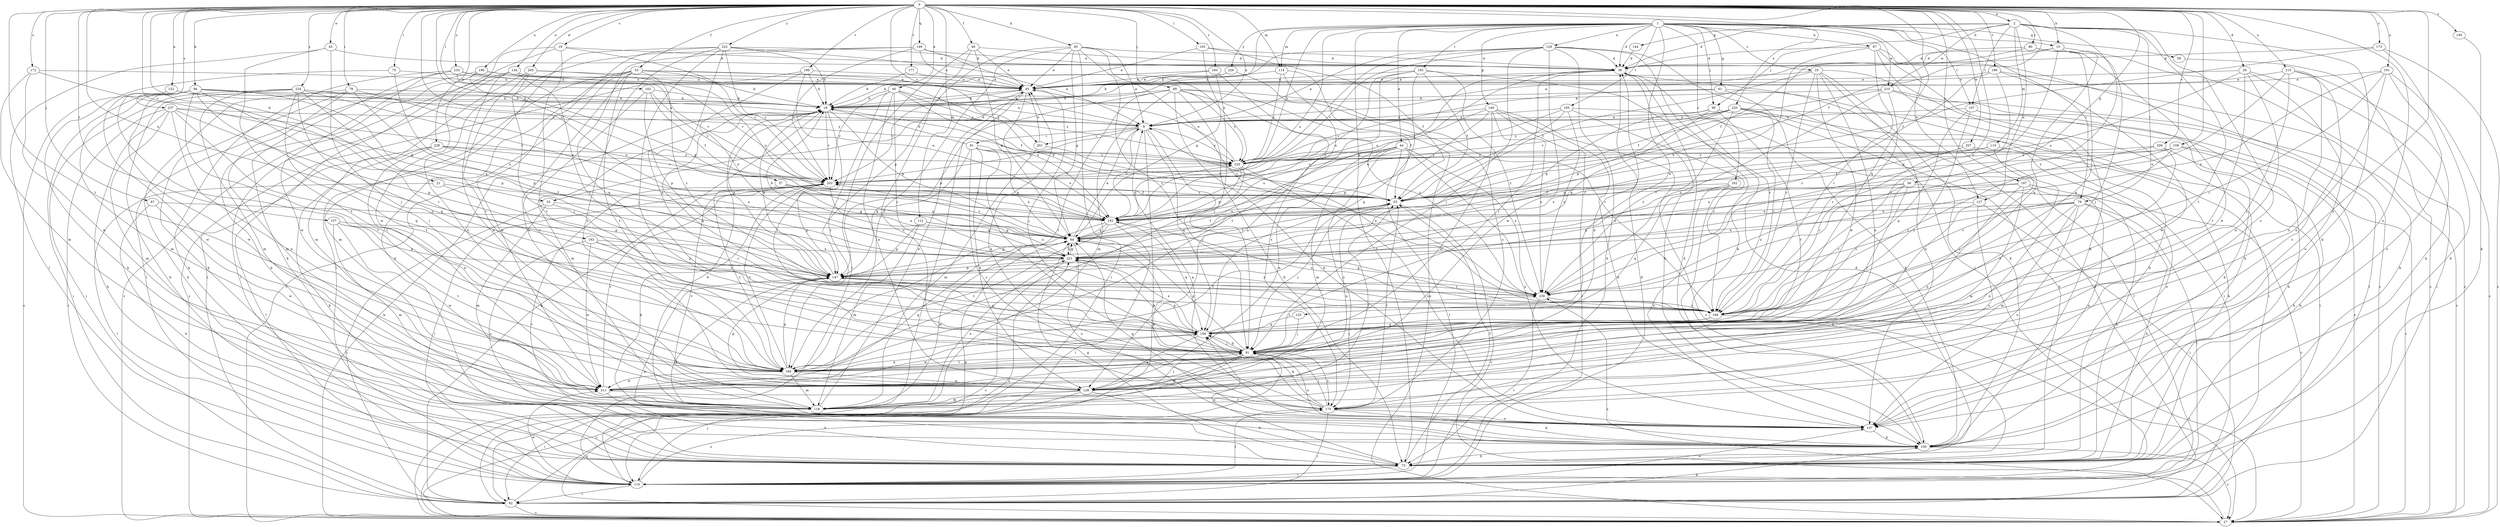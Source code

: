 strict digraph  {
0;
1;
2;
9;
15;
18;
19;
21;
25;
27;
29;
33;
36;
40;
43;
44;
45;
46;
53;
55;
56;
57;
59;
61;
64;
65;
67;
73;
75;
78;
79;
80;
81;
82;
87;
89;
90;
91;
94;
100;
102;
103;
105;
107;
110;
112;
114;
115;
118;
122;
125;
126;
127;
128;
134;
137;
140;
144;
147;
149;
156;
157;
159;
160;
162;
163;
166;
172;
173;
175;
177;
184;
187;
190;
191;
192;
193;
195;
196;
199;
200;
201;
202;
205;
207;
210;
211;
215;
220;
221;
222;
224;
228;
229;
230;
233;
237;
239;
0 -> 2  [label=a];
0 -> 9  [label=a];
0 -> 15  [label=b];
0 -> 19  [label=c];
0 -> 21  [label=c];
0 -> 29  [label=d];
0 -> 33  [label=d];
0 -> 40  [label=e];
0 -> 43  [label=e];
0 -> 46  [label=f];
0 -> 53  [label=f];
0 -> 55  [label=f];
0 -> 56  [label=g];
0 -> 57  [label=g];
0 -> 65  [label=h];
0 -> 75  [label=i];
0 -> 78  [label=i];
0 -> 87  [label=j];
0 -> 89  [label=j];
0 -> 94  [label=k];
0 -> 102  [label=l];
0 -> 103  [label=l];
0 -> 112  [label=m];
0 -> 114  [label=m];
0 -> 122  [label=n];
0 -> 134  [label=o];
0 -> 137  [label=o];
0 -> 149  [label=q];
0 -> 156  [label=q];
0 -> 157  [label=r];
0 -> 159  [label=r];
0 -> 160  [label=r];
0 -> 172  [label=s];
0 -> 173  [label=s];
0 -> 175  [label=s];
0 -> 177  [label=t];
0 -> 184  [label=t];
0 -> 187  [label=u];
0 -> 190  [label=u];
0 -> 191  [label=u];
0 -> 192  [label=u];
0 -> 193  [label=u];
0 -> 195  [label=v];
0 -> 196  [label=v];
0 -> 199  [label=v];
0 -> 200  [label=v];
0 -> 201  [label=v];
0 -> 205  [label=w];
0 -> 207  [label=w];
0 -> 215  [label=x];
0 -> 220  [label=x];
0 -> 222  [label=y];
0 -> 224  [label=y];
0 -> 228  [label=y];
0 -> 233  [label=z];
0 -> 237  [label=z];
0 -> 239  [label=z];
1 -> 15  [label=b];
1 -> 25  [label=c];
1 -> 33  [label=d];
1 -> 36  [label=d];
1 -> 44  [label=e];
1 -> 59  [label=g];
1 -> 61  [label=g];
1 -> 67  [label=h];
1 -> 73  [label=h];
1 -> 79  [label=i];
1 -> 90  [label=j];
1 -> 105  [label=l];
1 -> 107  [label=l];
1 -> 114  [label=m];
1 -> 125  [label=n];
1 -> 126  [label=n];
1 -> 127  [label=n];
1 -> 140  [label=p];
1 -> 162  [label=r];
1 -> 163  [label=r];
1 -> 193  [label=u];
1 -> 210  [label=w];
1 -> 229  [label=y];
1 -> 230  [label=y];
2 -> 36  [label=d];
2 -> 79  [label=i];
2 -> 80  [label=i];
2 -> 90  [label=j];
2 -> 100  [label=k];
2 -> 107  [label=l];
2 -> 115  [label=m];
2 -> 127  [label=n];
2 -> 144  [label=p];
2 -> 175  [label=s];
2 -> 184  [label=t];
2 -> 210  [label=w];
2 -> 239  [label=z];
9 -> 81  [label=i];
9 -> 91  [label=j];
9 -> 110  [label=l];
9 -> 156  [label=q];
9 -> 193  [label=u];
9 -> 201  [label=v];
9 -> 202  [label=v];
9 -> 230  [label=y];
15 -> 27  [label=c];
15 -> 36  [label=d];
15 -> 55  [label=f];
15 -> 91  [label=j];
15 -> 147  [label=p];
15 -> 156  [label=q];
18 -> 9  [label=a];
18 -> 45  [label=e];
18 -> 64  [label=g];
18 -> 91  [label=j];
18 -> 118  [label=m];
18 -> 147  [label=p];
18 -> 156  [label=q];
18 -> 202  [label=v];
19 -> 36  [label=d];
19 -> 82  [label=i];
19 -> 184  [label=t];
19 -> 202  [label=v];
19 -> 211  [label=w];
21 -> 55  [label=f];
21 -> 110  [label=l];
21 -> 147  [label=p];
25 -> 45  [label=e];
25 -> 55  [label=f];
25 -> 73  [label=h];
25 -> 100  [label=k];
25 -> 128  [label=n];
25 -> 137  [label=o];
25 -> 166  [label=r];
25 -> 211  [label=w];
27 -> 18  [label=b];
27 -> 239  [label=z];
29 -> 45  [label=e];
29 -> 82  [label=i];
29 -> 128  [label=n];
29 -> 137  [label=o];
29 -> 184  [label=t];
29 -> 193  [label=u];
33 -> 82  [label=i];
33 -> 118  [label=m];
33 -> 166  [label=r];
33 -> 193  [label=u];
36 -> 45  [label=e];
36 -> 64  [label=g];
36 -> 91  [label=j];
36 -> 100  [label=k];
36 -> 193  [label=u];
40 -> 9  [label=a];
40 -> 18  [label=b];
40 -> 55  [label=f];
40 -> 128  [label=n];
40 -> 166  [label=r];
40 -> 184  [label=t];
40 -> 202  [label=v];
40 -> 230  [label=y];
43 -> 36  [label=d];
43 -> 91  [label=j];
43 -> 110  [label=l];
43 -> 184  [label=t];
44 -> 110  [label=l];
44 -> 118  [label=m];
44 -> 128  [label=n];
44 -> 137  [label=o];
44 -> 175  [label=s];
44 -> 193  [label=u];
44 -> 202  [label=v];
44 -> 230  [label=y];
44 -> 239  [label=z];
45 -> 18  [label=b];
45 -> 27  [label=c];
45 -> 91  [label=j];
45 -> 193  [label=u];
45 -> 202  [label=v];
46 -> 36  [label=d];
46 -> 45  [label=e];
46 -> 64  [label=g];
46 -> 110  [label=l];
46 -> 175  [label=s];
53 -> 9  [label=a];
53 -> 18  [label=b];
53 -> 45  [label=e];
53 -> 100  [label=k];
53 -> 118  [label=m];
53 -> 128  [label=n];
53 -> 184  [label=t];
53 -> 211  [label=w];
53 -> 239  [label=z];
55 -> 18  [label=b];
55 -> 27  [label=c];
55 -> 91  [label=j];
55 -> 128  [label=n];
55 -> 193  [label=u];
55 -> 202  [label=v];
56 -> 55  [label=f];
56 -> 91  [label=j];
56 -> 137  [label=o];
56 -> 147  [label=p];
56 -> 166  [label=r];
56 -> 239  [label=z];
57 -> 55  [label=f];
57 -> 64  [label=g];
57 -> 184  [label=t];
57 -> 193  [label=u];
59 -> 27  [label=c];
61 -> 18  [label=b];
61 -> 82  [label=i];
61 -> 100  [label=k];
61 -> 202  [label=v];
64 -> 9  [label=a];
64 -> 55  [label=f];
64 -> 118  [label=m];
64 -> 137  [label=o];
64 -> 202  [label=v];
64 -> 221  [label=x];
65 -> 9  [label=a];
65 -> 36  [label=d];
65 -> 45  [label=e];
65 -> 64  [label=g];
65 -> 82  [label=i];
65 -> 147  [label=p];
65 -> 166  [label=r];
65 -> 184  [label=t];
65 -> 239  [label=z];
67 -> 27  [label=c];
67 -> 36  [label=d];
67 -> 73  [label=h];
67 -> 100  [label=k];
67 -> 166  [label=r];
67 -> 221  [label=x];
73 -> 36  [label=d];
73 -> 55  [label=f];
73 -> 64  [label=g];
73 -> 110  [label=l];
73 -> 147  [label=p];
73 -> 156  [label=q];
73 -> 202  [label=v];
75 -> 45  [label=e];
75 -> 73  [label=h];
75 -> 221  [label=x];
78 -> 18  [label=b];
78 -> 73  [label=h];
78 -> 100  [label=k];
78 -> 118  [label=m];
78 -> 147  [label=p];
78 -> 193  [label=u];
79 -> 73  [label=h];
79 -> 110  [label=l];
79 -> 118  [label=m];
79 -> 128  [label=n];
79 -> 137  [label=o];
79 -> 193  [label=u];
79 -> 221  [label=x];
79 -> 239  [label=z];
80 -> 9  [label=a];
80 -> 36  [label=d];
80 -> 156  [label=q];
80 -> 211  [label=w];
81 -> 18  [label=b];
81 -> 64  [label=g];
81 -> 91  [label=j];
81 -> 128  [label=n];
81 -> 147  [label=p];
81 -> 175  [label=s];
81 -> 193  [label=u];
81 -> 230  [label=y];
82 -> 18  [label=b];
82 -> 27  [label=c];
82 -> 36  [label=d];
82 -> 91  [label=j];
82 -> 100  [label=k];
82 -> 221  [label=x];
87 -> 73  [label=h];
87 -> 193  [label=u];
87 -> 211  [label=w];
89 -> 18  [label=b];
89 -> 55  [label=f];
89 -> 73  [label=h];
89 -> 100  [label=k];
89 -> 118  [label=m];
89 -> 147  [label=p];
89 -> 166  [label=r];
89 -> 184  [label=t];
89 -> 230  [label=y];
89 -> 239  [label=z];
90 -> 9  [label=a];
90 -> 64  [label=g];
90 -> 73  [label=h];
90 -> 147  [label=p];
90 -> 184  [label=t];
91 -> 27  [label=c];
91 -> 64  [label=g];
91 -> 118  [label=m];
91 -> 137  [label=o];
91 -> 156  [label=q];
91 -> 175  [label=s];
91 -> 184  [label=t];
91 -> 221  [label=x];
94 -> 9  [label=a];
94 -> 18  [label=b];
94 -> 27  [label=c];
94 -> 82  [label=i];
94 -> 91  [label=j];
94 -> 118  [label=m];
94 -> 166  [label=r];
94 -> 184  [label=t];
94 -> 211  [label=w];
94 -> 221  [label=x];
100 -> 18  [label=b];
100 -> 27  [label=c];
100 -> 36  [label=d];
100 -> 73  [label=h];
102 -> 18  [label=b];
102 -> 55  [label=f];
102 -> 147  [label=p];
102 -> 184  [label=t];
102 -> 202  [label=v];
103 -> 36  [label=d];
103 -> 45  [label=e];
103 -> 55  [label=f];
103 -> 64  [label=g];
105 -> 9  [label=a];
105 -> 55  [label=f];
105 -> 110  [label=l];
105 -> 166  [label=r];
105 -> 193  [label=u];
105 -> 239  [label=z];
107 -> 9  [label=a];
107 -> 73  [label=h];
107 -> 91  [label=j];
107 -> 100  [label=k];
107 -> 156  [label=q];
110 -> 36  [label=d];
110 -> 64  [label=g];
110 -> 82  [label=i];
110 -> 137  [label=o];
110 -> 175  [label=s];
110 -> 211  [label=w];
112 -> 64  [label=g];
112 -> 118  [label=m];
112 -> 147  [label=p];
112 -> 221  [label=x];
114 -> 27  [label=c];
114 -> 45  [label=e];
114 -> 128  [label=n];
114 -> 230  [label=y];
115 -> 64  [label=g];
115 -> 91  [label=j];
115 -> 137  [label=o];
115 -> 221  [label=x];
115 -> 230  [label=y];
118 -> 45  [label=e];
118 -> 55  [label=f];
118 -> 202  [label=v];
118 -> 221  [label=x];
122 -> 9  [label=a];
122 -> 18  [label=b];
122 -> 184  [label=t];
122 -> 211  [label=w];
125 -> 91  [label=j];
125 -> 156  [label=q];
126 -> 9  [label=a];
126 -> 18  [label=b];
126 -> 36  [label=d];
126 -> 73  [label=h];
126 -> 91  [label=j];
126 -> 100  [label=k];
126 -> 110  [label=l];
126 -> 202  [label=v];
126 -> 211  [label=w];
126 -> 230  [label=y];
127 -> 82  [label=i];
127 -> 175  [label=s];
127 -> 184  [label=t];
127 -> 193  [label=u];
128 -> 27  [label=c];
128 -> 36  [label=d];
128 -> 73  [label=h];
128 -> 82  [label=i];
128 -> 91  [label=j];
128 -> 118  [label=m];
128 -> 147  [label=p];
134 -> 27  [label=c];
134 -> 45  [label=e];
134 -> 110  [label=l];
134 -> 128  [label=n];
134 -> 166  [label=r];
137 -> 9  [label=a];
137 -> 64  [label=g];
137 -> 100  [label=k];
140 -> 9  [label=a];
140 -> 27  [label=c];
140 -> 100  [label=k];
140 -> 110  [label=l];
140 -> 147  [label=p];
140 -> 211  [label=w];
140 -> 230  [label=y];
140 -> 239  [label=z];
144 -> 36  [label=d];
147 -> 18  [label=b];
147 -> 100  [label=k];
147 -> 156  [label=q];
147 -> 239  [label=z];
149 -> 9  [label=a];
149 -> 36  [label=d];
149 -> 45  [label=e];
149 -> 156  [label=q];
149 -> 184  [label=t];
149 -> 202  [label=v];
156 -> 91  [label=j];
156 -> 128  [label=n];
156 -> 147  [label=p];
156 -> 211  [label=w];
156 -> 221  [label=x];
156 -> 239  [label=z];
157 -> 64  [label=g];
157 -> 118  [label=m];
157 -> 147  [label=p];
157 -> 184  [label=t];
157 -> 211  [label=w];
159 -> 27  [label=c];
159 -> 55  [label=f];
159 -> 73  [label=h];
159 -> 166  [label=r];
159 -> 221  [label=x];
159 -> 230  [label=y];
160 -> 18  [label=b];
160 -> 45  [label=e];
160 -> 91  [label=j];
160 -> 175  [label=s];
162 -> 55  [label=f];
162 -> 73  [label=h];
162 -> 137  [label=o];
162 -> 156  [label=q];
163 -> 45  [label=e];
163 -> 55  [label=f];
163 -> 156  [label=q];
163 -> 166  [label=r];
163 -> 184  [label=t];
163 -> 193  [label=u];
163 -> 239  [label=z];
166 -> 9  [label=a];
166 -> 27  [label=c];
166 -> 91  [label=j];
166 -> 156  [label=q];
166 -> 193  [label=u];
172 -> 45  [label=e];
172 -> 64  [label=g];
172 -> 118  [label=m];
172 -> 211  [label=w];
173 -> 27  [label=c];
173 -> 36  [label=d];
173 -> 55  [label=f];
173 -> 73  [label=h];
175 -> 45  [label=e];
175 -> 55  [label=f];
175 -> 64  [label=g];
175 -> 82  [label=i];
175 -> 91  [label=j];
175 -> 100  [label=k];
175 -> 110  [label=l];
175 -> 137  [label=o];
175 -> 156  [label=q];
177 -> 18  [label=b];
177 -> 45  [label=e];
184 -> 55  [label=f];
184 -> 118  [label=m];
184 -> 128  [label=n];
184 -> 147  [label=p];
184 -> 202  [label=v];
184 -> 211  [label=w];
187 -> 27  [label=c];
187 -> 55  [label=f];
187 -> 73  [label=h];
187 -> 118  [label=m];
187 -> 128  [label=n];
187 -> 221  [label=x];
190 -> 45  [label=e];
190 -> 64  [label=g];
190 -> 73  [label=h];
190 -> 110  [label=l];
190 -> 202  [label=v];
191 -> 27  [label=c];
191 -> 45  [label=e];
191 -> 128  [label=n];
191 -> 137  [label=o];
191 -> 166  [label=r];
191 -> 221  [label=x];
192 -> 137  [label=o];
192 -> 147  [label=p];
192 -> 211  [label=w];
192 -> 221  [label=x];
192 -> 239  [label=z];
193 -> 64  [label=g];
193 -> 110  [label=l];
193 -> 147  [label=p];
193 -> 156  [label=q];
193 -> 184  [label=t];
193 -> 230  [label=y];
195 -> 73  [label=h];
196 -> 45  [label=e];
196 -> 73  [label=h];
196 -> 166  [label=r];
196 -> 211  [label=w];
196 -> 239  [label=z];
199 -> 18  [label=b];
199 -> 27  [label=c];
199 -> 45  [label=e];
199 -> 193  [label=u];
199 -> 221  [label=x];
200 -> 73  [label=h];
200 -> 91  [label=j];
200 -> 166  [label=r];
200 -> 230  [label=y];
201 -> 45  [label=e];
201 -> 55  [label=f];
201 -> 118  [label=m];
202 -> 55  [label=f];
202 -> 100  [label=k];
202 -> 110  [label=l];
202 -> 147  [label=p];
202 -> 221  [label=x];
205 -> 45  [label=e];
205 -> 91  [label=j];
205 -> 118  [label=m];
205 -> 128  [label=n];
205 -> 193  [label=u];
207 -> 100  [label=k];
207 -> 166  [label=r];
207 -> 184  [label=t];
207 -> 230  [label=y];
210 -> 18  [label=b];
210 -> 27  [label=c];
210 -> 55  [label=f];
210 -> 110  [label=l];
210 -> 166  [label=r];
210 -> 239  [label=z];
211 -> 64  [label=g];
211 -> 73  [label=h];
211 -> 156  [label=q];
211 -> 175  [label=s];
211 -> 202  [label=v];
215 -> 45  [label=e];
215 -> 91  [label=j];
215 -> 100  [label=k];
215 -> 128  [label=n];
215 -> 175  [label=s];
215 -> 221  [label=x];
220 -> 9  [label=a];
220 -> 27  [label=c];
220 -> 64  [label=g];
220 -> 82  [label=i];
220 -> 110  [label=l];
220 -> 166  [label=r];
220 -> 202  [label=v];
220 -> 230  [label=y];
220 -> 239  [label=z];
221 -> 18  [label=b];
221 -> 27  [label=c];
221 -> 55  [label=f];
221 -> 64  [label=g];
221 -> 147  [label=p];
222 -> 18  [label=b];
222 -> 27  [label=c];
222 -> 36  [label=d];
222 -> 91  [label=j];
222 -> 110  [label=l];
222 -> 128  [label=n];
222 -> 156  [label=q];
222 -> 202  [label=v];
222 -> 230  [label=y];
224 -> 18  [label=b];
224 -> 73  [label=h];
224 -> 82  [label=i];
224 -> 118  [label=m];
224 -> 147  [label=p];
224 -> 156  [label=q];
224 -> 184  [label=t];
224 -> 193  [label=u];
224 -> 230  [label=y];
228 -> 73  [label=h];
228 -> 110  [label=l];
228 -> 128  [label=n];
228 -> 202  [label=v];
228 -> 221  [label=x];
228 -> 230  [label=y];
229 -> 18  [label=b];
229 -> 45  [label=e];
229 -> 175  [label=s];
230 -> 45  [label=e];
230 -> 64  [label=g];
230 -> 137  [label=o];
230 -> 184  [label=t];
230 -> 202  [label=v];
233 -> 45  [label=e];
233 -> 73  [label=h];
233 -> 100  [label=k];
233 -> 202  [label=v];
233 -> 211  [label=w];
233 -> 230  [label=y];
237 -> 9  [label=a];
237 -> 73  [label=h];
237 -> 82  [label=i];
237 -> 118  [label=m];
237 -> 128  [label=n];
237 -> 147  [label=p];
237 -> 156  [label=q];
237 -> 202  [label=v];
239 -> 64  [label=g];
239 -> 110  [label=l];
239 -> 166  [label=r];
239 -> 221  [label=x];
}
